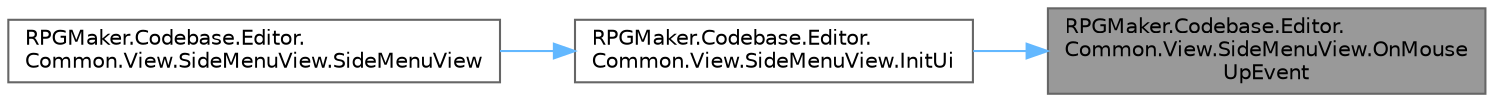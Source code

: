 digraph "RPGMaker.Codebase.Editor.Common.View.SideMenuView.OnMouseUpEvent"
{
 // LATEX_PDF_SIZE
  bgcolor="transparent";
  edge [fontname=Helvetica,fontsize=10,labelfontname=Helvetica,labelfontsize=10];
  node [fontname=Helvetica,fontsize=10,shape=box,height=0.2,width=0.4];
  rankdir="RL";
  Node1 [id="Node000001",label="RPGMaker.Codebase.Editor.\lCommon.View.SideMenuView.OnMouse\lUpEvent",height=0.2,width=0.4,color="gray40", fillcolor="grey60", style="filled", fontcolor="black",tooltip="😁 マウス・アップ時"];
  Node1 -> Node2 [id="edge1_Node000001_Node000002",dir="back",color="steelblue1",style="solid",tooltip=" "];
  Node2 [id="Node000002",label="RPGMaker.Codebase.Editor.\lCommon.View.SideMenuView.InitUi",height=0.2,width=0.4,color="grey40", fillcolor="white", style="filled",URL="$d5/d4f/class_r_p_g_maker_1_1_codebase_1_1_editor_1_1_common_1_1_view_1_1_side_menu_view.html#ae8df46efc60ac15316de803ba0ebb097",tooltip="😁 初期化ユーザー・インターフェース"];
  Node2 -> Node3 [id="edge2_Node000002_Node000003",dir="back",color="steelblue1",style="solid",tooltip=" "];
  Node3 [id="Node000003",label="RPGMaker.Codebase.Editor.\lCommon.View.SideMenuView.SideMenuView",height=0.2,width=0.4,color="grey40", fillcolor="white", style="filled",URL="$d5/d4f/class_r_p_g_maker_1_1_codebase_1_1_editor_1_1_common_1_1_view_1_1_side_menu_view.html#a8f8ef1214aa81a942d05a0b0242dda72",tooltip="😁 生成"];
}
